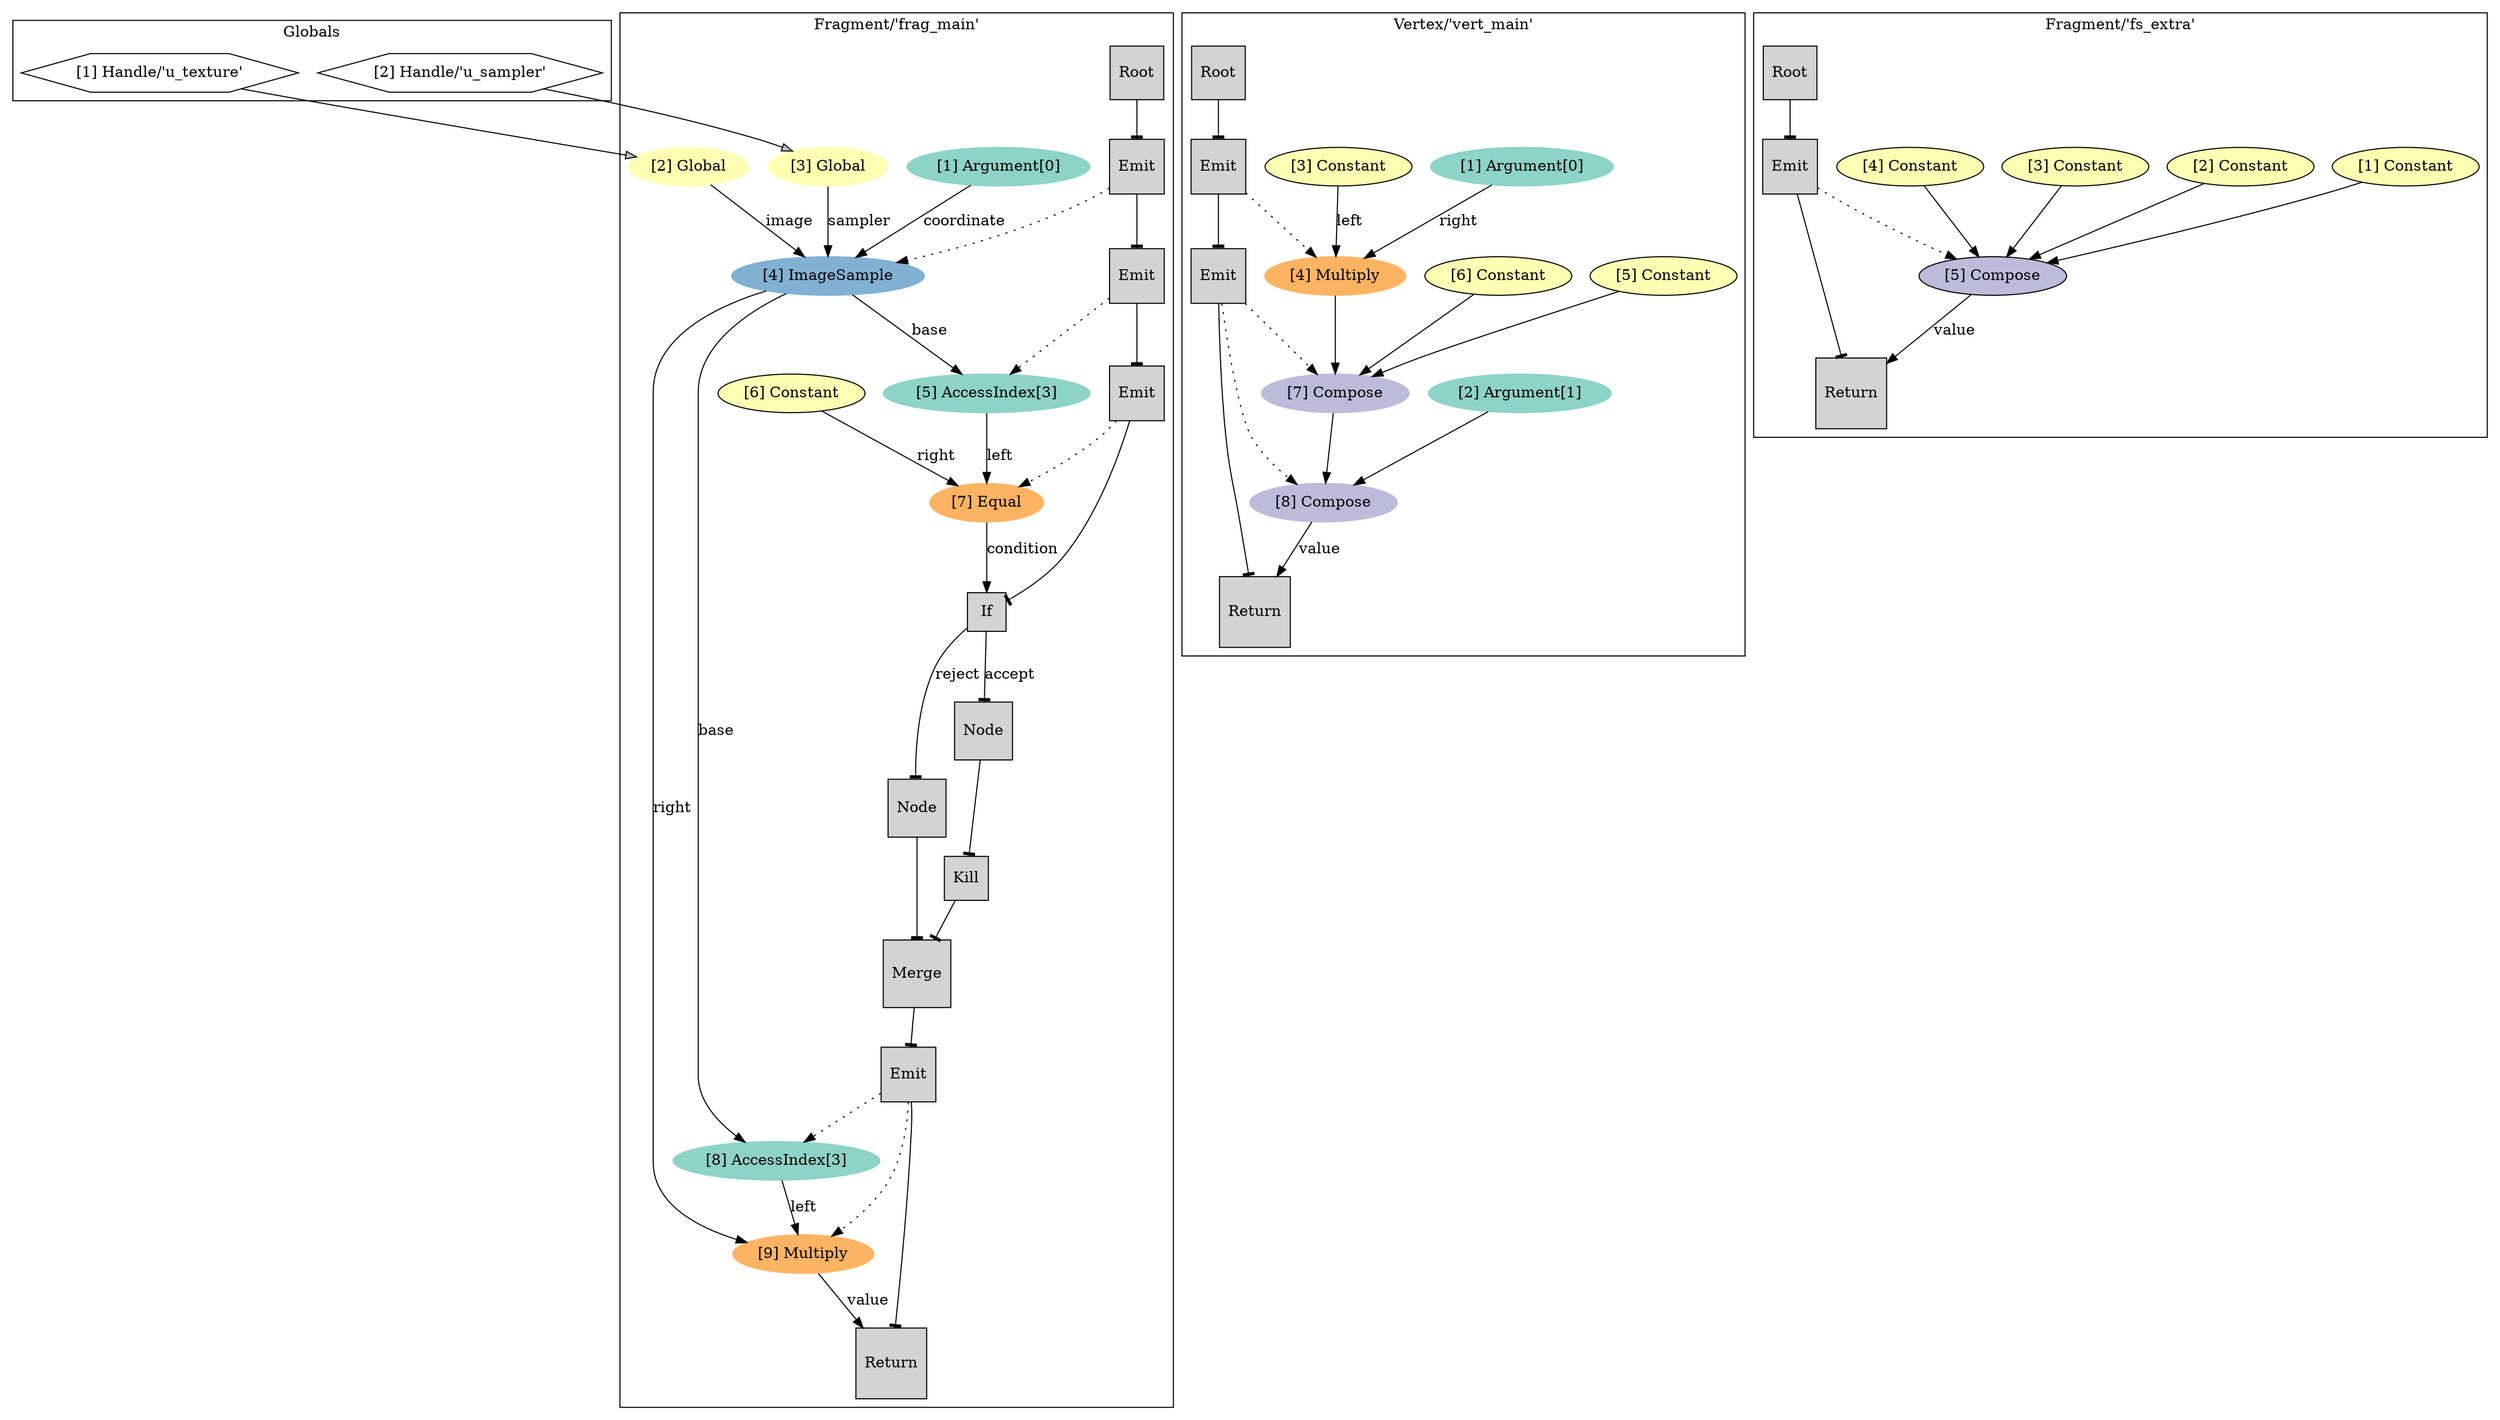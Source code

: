 digraph Module {
	subgraph cluster_globals {
		label="Globals"
		g0 [ shape=hexagon label="[1] Handle/'u_texture'" ]
		g1 [ shape=hexagon label="[2] Handle/'u_sampler'" ]
	}
	subgraph cluster_ep0 {
		label="Vertex/'vert_main'"
		node [ style=filled ]
		ep0_e0 [ color="#8dd3c7" label="[1] Argument[0]" ]
		ep0_e1 [ color="#8dd3c7" label="[2] Argument[1]" ]
		ep0_e2 [ fillcolor="#ffffb3" label="[3] Constant" ]
		ep0_e3 [ color="#fdb462" label="[4] Multiply" ]
		ep0_e0 -> ep0_e3 [ label="right" ]
		ep0_e2 -> ep0_e3 [ label="left" ]
		ep0_e4 [ fillcolor="#ffffb3" label="[5] Constant" ]
		ep0_e5 [ fillcolor="#ffffb3" label="[6] Constant" ]
		ep0_e6 [ color="#bebada" label="[7] Compose" ]
		{ ep0_e3 ep0_e4 ep0_e5 } -> ep0_e6
		ep0_e7 [ color="#bebada" label="[8] Compose" ]
		{ ep0_e1 ep0_e6 } -> ep0_e7
		ep0_s0 [ shape=square label="Root" ]
		ep0_s1 [ shape=square label="Emit" ]
		ep0_s2 [ shape=square label="Emit" ]
		ep0_s3 [ shape=square label="Return" ]
		ep0_s0 -> ep0_s1 [ arrowhead=tee label="" ]
		ep0_s1 -> ep0_s2 [ arrowhead=tee label="" ]
		ep0_s2 -> ep0_s3 [ arrowhead=tee label="" ]
		ep0_e7 -> ep0_s3 [ label="value" ]
		ep0_s1 -> ep0_e3 [ style=dotted ]
		ep0_s2 -> ep0_e6 [ style=dotted ]
		ep0_s2 -> ep0_e7 [ style=dotted ]
	}
	subgraph cluster_ep1 {
		label="Fragment/'frag_main'"
		node [ style=filled ]
		ep1_e0 [ color="#8dd3c7" label="[1] Argument[0]" ]
		ep1_e1 [ color="#ffffb3" label="[2] Global" ]
		g0 -> ep1_e1 [fillcolor=gray]
		ep1_e2 [ color="#ffffb3" label="[3] Global" ]
		g1 -> ep1_e2 [fillcolor=gray]
		ep1_e3 [ color="#80b1d3" label="[4] ImageSample" ]
		ep1_e2 -> ep1_e3 [ label="sampler" ]
		ep1_e1 -> ep1_e3 [ label="image" ]
		ep1_e0 -> ep1_e3 [ label="coordinate" ]
		ep1_e4 [ color="#8dd3c7" label="[5] AccessIndex[3]" ]
		ep1_e3 -> ep1_e4 [ label="base" ]
		ep1_e5 [ fillcolor="#ffffb3" label="[6] Constant" ]
		ep1_e6 [ color="#fdb462" label="[7] Equal" ]
		ep1_e5 -> ep1_e6 [ label="right" ]
		ep1_e4 -> ep1_e6 [ label="left" ]
		ep1_e7 [ color="#8dd3c7" label="[8] AccessIndex[3]" ]
		ep1_e3 -> ep1_e7 [ label="base" ]
		ep1_e8 [ color="#fdb462" label="[9] Multiply" ]
		ep1_e3 -> ep1_e8 [ label="right" ]
		ep1_e7 -> ep1_e8 [ label="left" ]
		ep1_s0 [ shape=square label="Root" ]
		ep1_s1 [ shape=square label="Emit" ]
		ep1_s2 [ shape=square label="Emit" ]
		ep1_s3 [ shape=square label="Emit" ]
		ep1_s4 [ shape=square label="If" ]
		ep1_s5 [ shape=square label="Node" ]
		ep1_s6 [ shape=square label="Kill" ]
		ep1_s7 [ shape=square label="Node" ]
		ep1_s8 [ shape=square label="Merge" ]
		ep1_s9 [ shape=square label="Emit" ]
		ep1_s10 [ shape=square label="Return" ]
		ep1_s0 -> ep1_s1 [ arrowhead=tee label="" ]
		ep1_s1 -> ep1_s2 [ arrowhead=tee label="" ]
		ep1_s2 -> ep1_s3 [ arrowhead=tee label="" ]
		ep1_s3 -> ep1_s4 [ arrowhead=tee label="" ]
		ep1_s5 -> ep1_s6 [ arrowhead=tee label="" ]
		ep1_s4 -> ep1_s5 [ arrowhead=tee label="accept" ]
		ep1_s4 -> ep1_s7 [ arrowhead=tee label="reject" ]
		ep1_s6 -> ep1_s8 [ arrowhead=tee label="" ]
		ep1_s7 -> ep1_s8 [ arrowhead=tee label="" ]
		ep1_s8 -> ep1_s9 [ arrowhead=tee label="" ]
		ep1_s9 -> ep1_s10 [ arrowhead=tee label="" ]
		ep1_e6 -> ep1_s4 [ label="condition" ]
		ep1_e8 -> ep1_s10 [ label="value" ]
		ep1_s1 -> ep1_e3 [ style=dotted ]
		ep1_s2 -> ep1_e4 [ style=dotted ]
		ep1_s3 -> ep1_e6 [ style=dotted ]
		ep1_s9 -> ep1_e7 [ style=dotted ]
		ep1_s9 -> ep1_e8 [ style=dotted ]
	}
	subgraph cluster_ep2 {
		label="Fragment/'fs_extra'"
		node [ style=filled ]
		ep2_e0 [ fillcolor="#ffffb3" label="[1] Constant" ]
		ep2_e1 [ fillcolor="#ffffb3" label="[2] Constant" ]
		ep2_e2 [ fillcolor="#ffffb3" label="[3] Constant" ]
		ep2_e3 [ fillcolor="#ffffb3" label="[4] Constant" ]
		ep2_e4 [ fillcolor="#bebada" label="[5] Compose" ]
		{ ep2_e0 ep2_e1 ep2_e2 ep2_e3 } -> ep2_e4
		ep2_s0 [ shape=square label="Root" ]
		ep2_s1 [ shape=square label="Emit" ]
		ep2_s2 [ shape=square label="Return" ]
		ep2_s0 -> ep2_s1 [ arrowhead=tee label="" ]
		ep2_s1 -> ep2_s2 [ arrowhead=tee label="" ]
		ep2_e4 -> ep2_s2 [ label="value" ]
		ep2_s1 -> ep2_e4 [ style=dotted ]
	}
}
